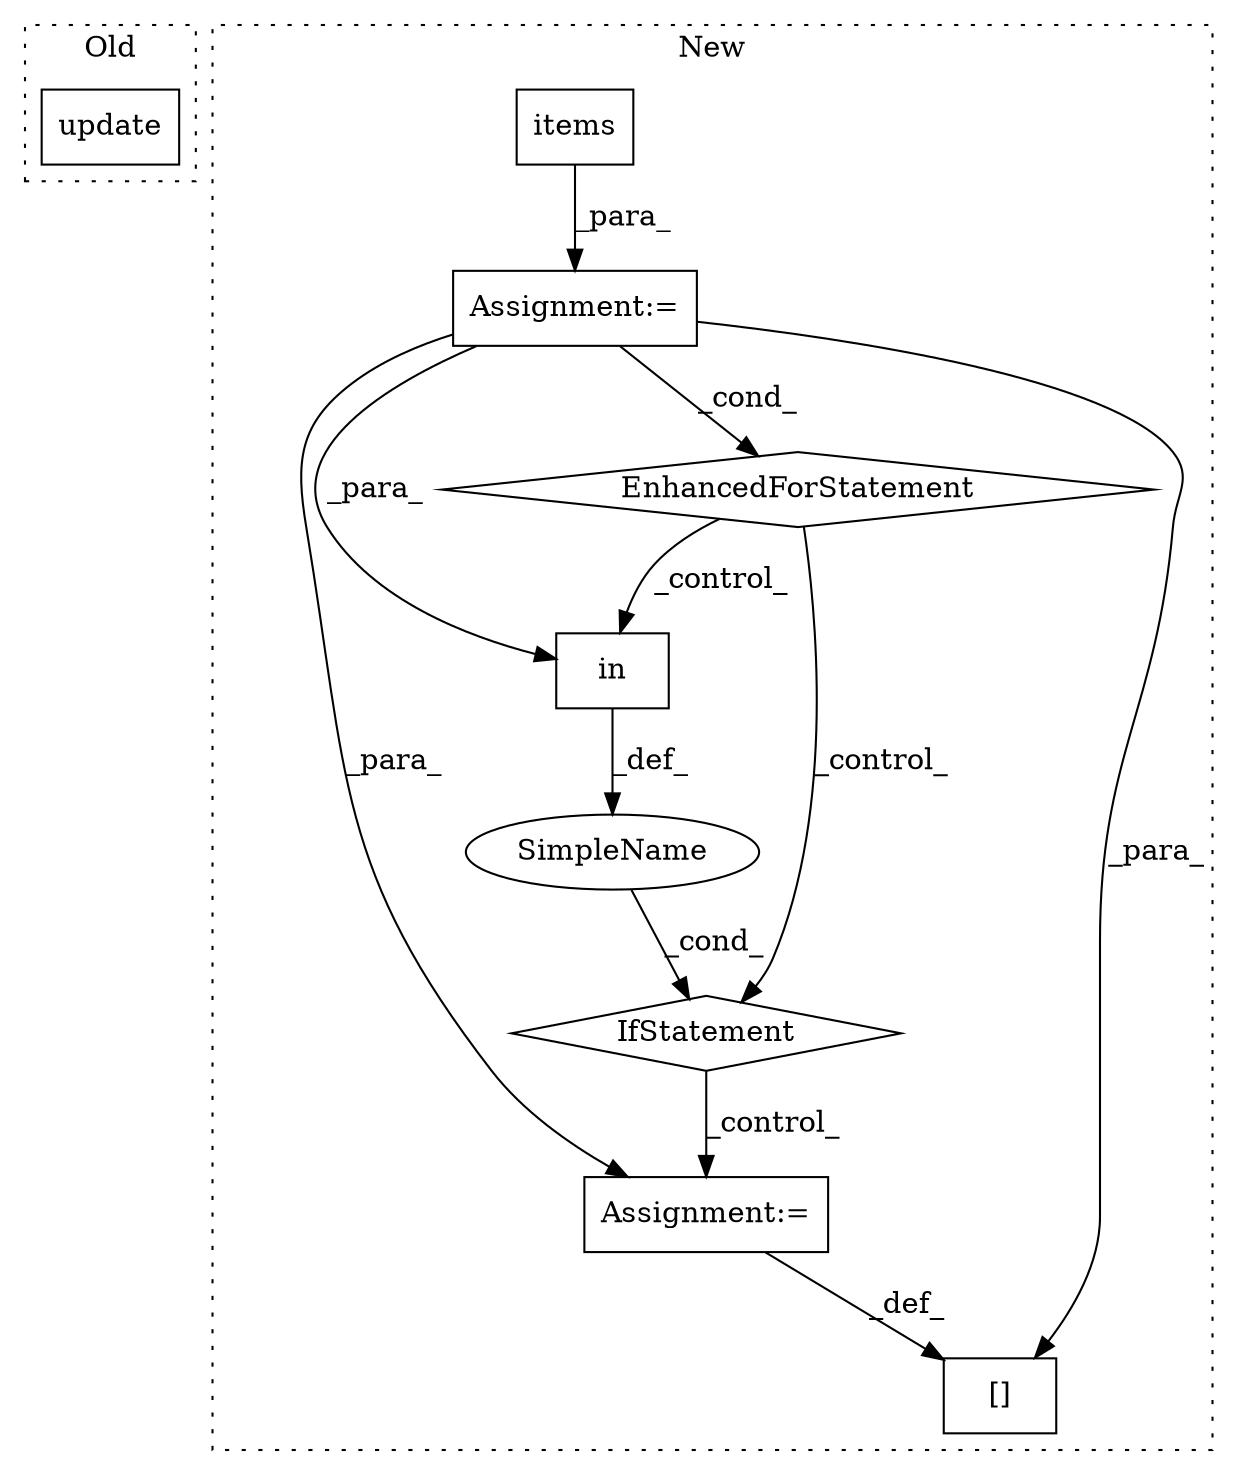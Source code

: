 digraph G {
subgraph cluster0 {
1 [label="update" a="32" s="786,870" l="7,1" shape="box"];
label = "Old";
style="dotted";
}
subgraph cluster1 {
2 [label="IfStatement" a="25" s="1381,1402" l="10,2" shape="diamond"];
3 [label="Assignment:=" a="7" s="1427" l="1" shape="box"];
4 [label="SimpleName" a="42" s="" l="" shape="ellipse"];
5 [label="[]" a="2" s="1414,1426" l="9,1" shape="box"];
6 [label="EnhancedForStatement" a="70" s="1277,1371" l="68,2" shape="diamond"];
7 [label="Assignment:=" a="7" s="1277,1371" l="68,2" shape="box"];
8 [label="in" a="105" s="1391" l="11" shape="box"];
9 [label="items" a="32" s="1364" l="7" shape="box"];
label = "New";
style="dotted";
}
2 -> 3 [label="_control_"];
3 -> 5 [label="_def_"];
4 -> 2 [label="_cond_"];
6 -> 2 [label="_control_"];
6 -> 8 [label="_control_"];
7 -> 3 [label="_para_"];
7 -> 8 [label="_para_"];
7 -> 6 [label="_cond_"];
7 -> 5 [label="_para_"];
8 -> 4 [label="_def_"];
9 -> 7 [label="_para_"];
}